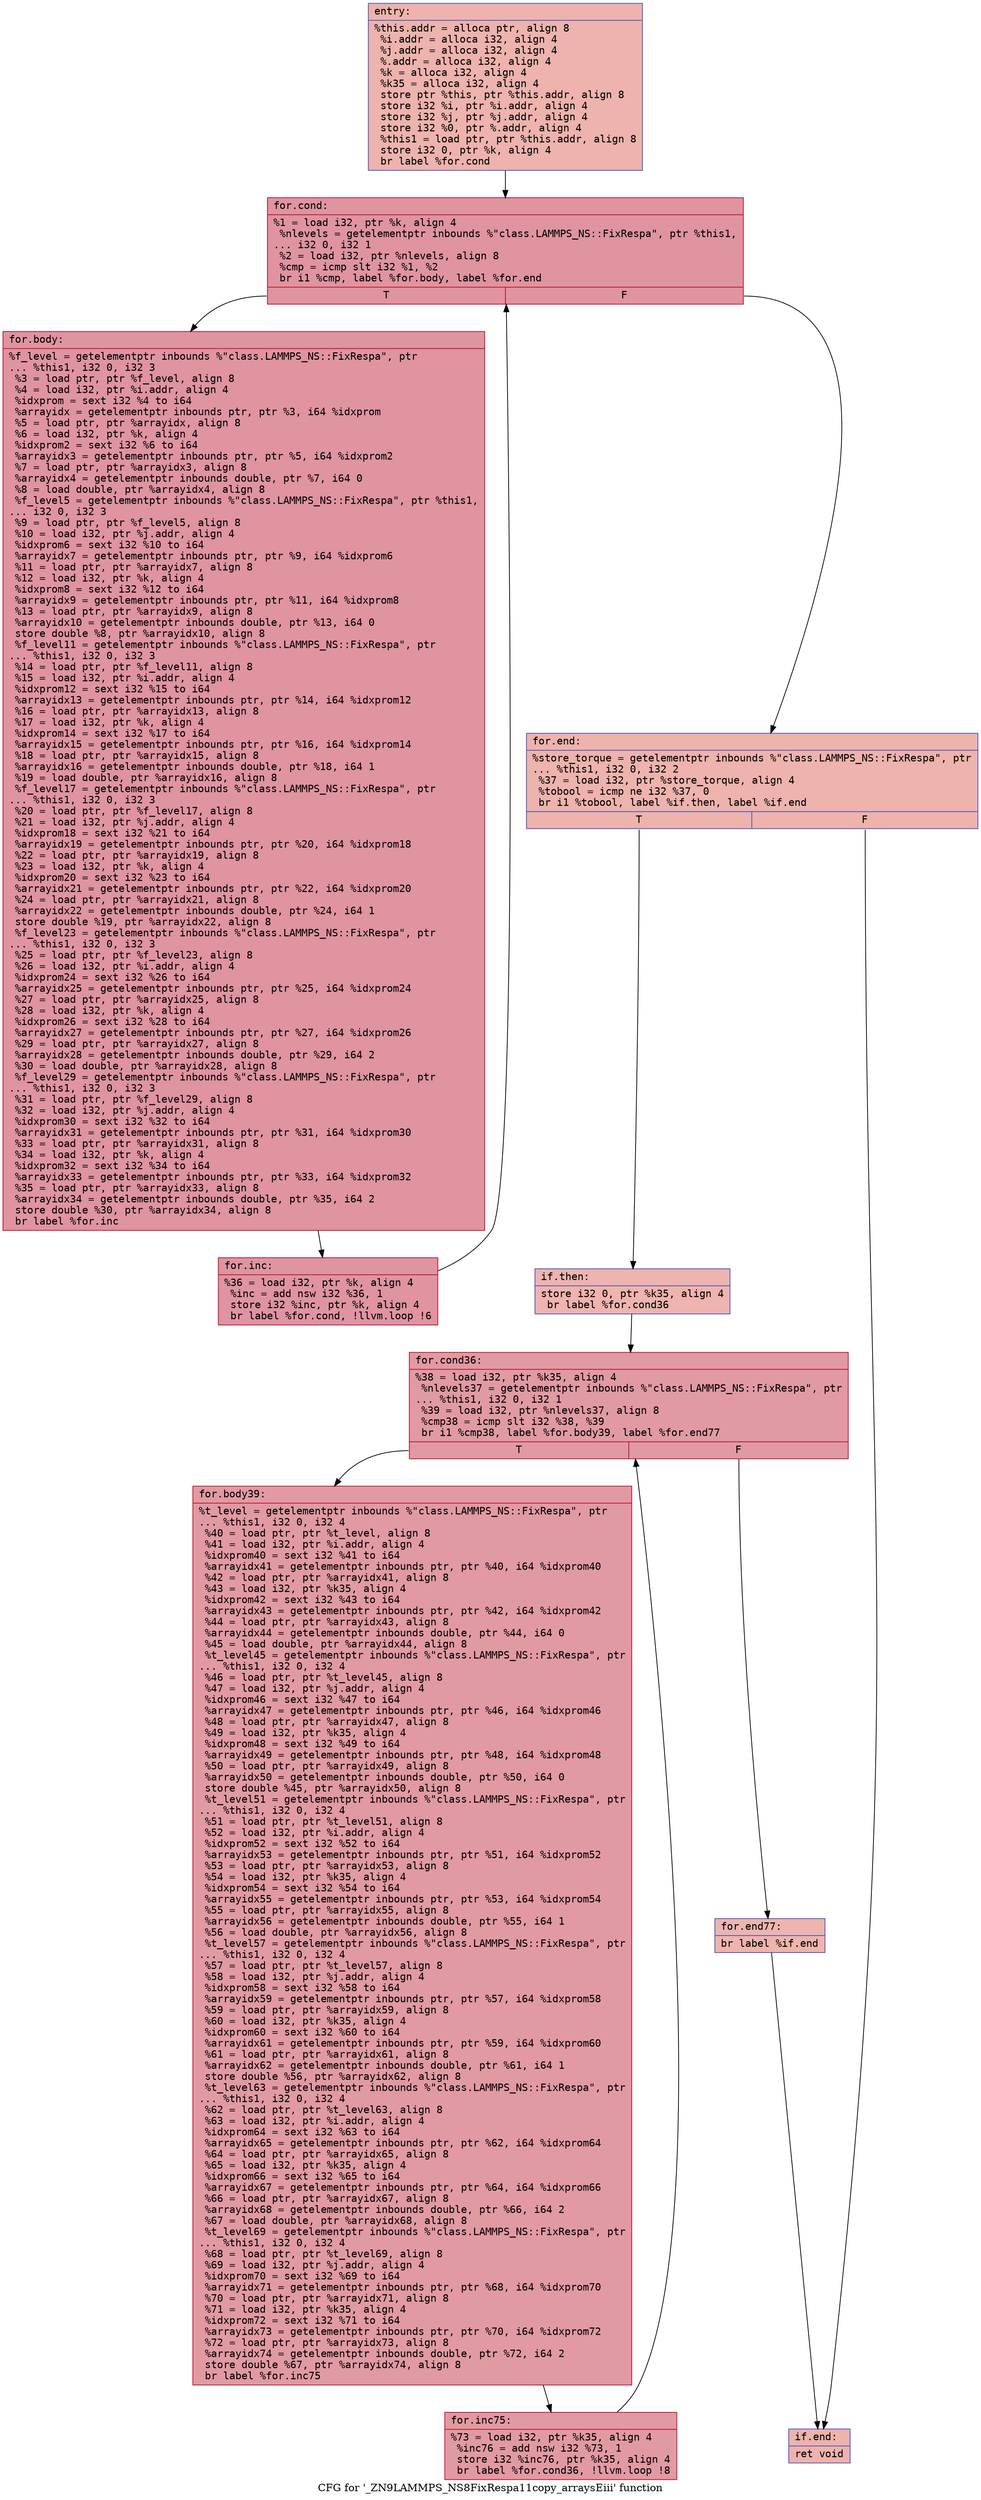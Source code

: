 digraph "CFG for '_ZN9LAMMPS_NS8FixRespa11copy_arraysEiii' function" {
	label="CFG for '_ZN9LAMMPS_NS8FixRespa11copy_arraysEiii' function";

	Node0x5625a2d05770 [shape=record,color="#3d50c3ff", style=filled, fillcolor="#d6524470" fontname="Courier",label="{entry:\l|  %this.addr = alloca ptr, align 8\l  %i.addr = alloca i32, align 4\l  %j.addr = alloca i32, align 4\l  %.addr = alloca i32, align 4\l  %k = alloca i32, align 4\l  %k35 = alloca i32, align 4\l  store ptr %this, ptr %this.addr, align 8\l  store i32 %i, ptr %i.addr, align 4\l  store i32 %j, ptr %j.addr, align 4\l  store i32 %0, ptr %.addr, align 4\l  %this1 = load ptr, ptr %this.addr, align 8\l  store i32 0, ptr %k, align 4\l  br label %for.cond\l}"];
	Node0x5625a2d05770 -> Node0x5625a2d06900[tooltip="entry -> for.cond\nProbability 100.00%" ];
	Node0x5625a2d06900 [shape=record,color="#b70d28ff", style=filled, fillcolor="#b70d2870" fontname="Courier",label="{for.cond:\l|  %1 = load i32, ptr %k, align 4\l  %nlevels = getelementptr inbounds %\"class.LAMMPS_NS::FixRespa\", ptr %this1,\l... i32 0, i32 1\l  %2 = load i32, ptr %nlevels, align 8\l  %cmp = icmp slt i32 %1, %2\l  br i1 %cmp, label %for.body, label %for.end\l|{<s0>T|<s1>F}}"];
	Node0x5625a2d06900:s0 -> Node0x5625a2d06d50[tooltip="for.cond -> for.body\nProbability 96.88%" ];
	Node0x5625a2d06900:s1 -> Node0x5625a2d06da0[tooltip="for.cond -> for.end\nProbability 3.12%" ];
	Node0x5625a2d06d50 [shape=record,color="#b70d28ff", style=filled, fillcolor="#b70d2870" fontname="Courier",label="{for.body:\l|  %f_level = getelementptr inbounds %\"class.LAMMPS_NS::FixRespa\", ptr\l... %this1, i32 0, i32 3\l  %3 = load ptr, ptr %f_level, align 8\l  %4 = load i32, ptr %i.addr, align 4\l  %idxprom = sext i32 %4 to i64\l  %arrayidx = getelementptr inbounds ptr, ptr %3, i64 %idxprom\l  %5 = load ptr, ptr %arrayidx, align 8\l  %6 = load i32, ptr %k, align 4\l  %idxprom2 = sext i32 %6 to i64\l  %arrayidx3 = getelementptr inbounds ptr, ptr %5, i64 %idxprom2\l  %7 = load ptr, ptr %arrayidx3, align 8\l  %arrayidx4 = getelementptr inbounds double, ptr %7, i64 0\l  %8 = load double, ptr %arrayidx4, align 8\l  %f_level5 = getelementptr inbounds %\"class.LAMMPS_NS::FixRespa\", ptr %this1,\l... i32 0, i32 3\l  %9 = load ptr, ptr %f_level5, align 8\l  %10 = load i32, ptr %j.addr, align 4\l  %idxprom6 = sext i32 %10 to i64\l  %arrayidx7 = getelementptr inbounds ptr, ptr %9, i64 %idxprom6\l  %11 = load ptr, ptr %arrayidx7, align 8\l  %12 = load i32, ptr %k, align 4\l  %idxprom8 = sext i32 %12 to i64\l  %arrayidx9 = getelementptr inbounds ptr, ptr %11, i64 %idxprom8\l  %13 = load ptr, ptr %arrayidx9, align 8\l  %arrayidx10 = getelementptr inbounds double, ptr %13, i64 0\l  store double %8, ptr %arrayidx10, align 8\l  %f_level11 = getelementptr inbounds %\"class.LAMMPS_NS::FixRespa\", ptr\l... %this1, i32 0, i32 3\l  %14 = load ptr, ptr %f_level11, align 8\l  %15 = load i32, ptr %i.addr, align 4\l  %idxprom12 = sext i32 %15 to i64\l  %arrayidx13 = getelementptr inbounds ptr, ptr %14, i64 %idxprom12\l  %16 = load ptr, ptr %arrayidx13, align 8\l  %17 = load i32, ptr %k, align 4\l  %idxprom14 = sext i32 %17 to i64\l  %arrayidx15 = getelementptr inbounds ptr, ptr %16, i64 %idxprom14\l  %18 = load ptr, ptr %arrayidx15, align 8\l  %arrayidx16 = getelementptr inbounds double, ptr %18, i64 1\l  %19 = load double, ptr %arrayidx16, align 8\l  %f_level17 = getelementptr inbounds %\"class.LAMMPS_NS::FixRespa\", ptr\l... %this1, i32 0, i32 3\l  %20 = load ptr, ptr %f_level17, align 8\l  %21 = load i32, ptr %j.addr, align 4\l  %idxprom18 = sext i32 %21 to i64\l  %arrayidx19 = getelementptr inbounds ptr, ptr %20, i64 %idxprom18\l  %22 = load ptr, ptr %arrayidx19, align 8\l  %23 = load i32, ptr %k, align 4\l  %idxprom20 = sext i32 %23 to i64\l  %arrayidx21 = getelementptr inbounds ptr, ptr %22, i64 %idxprom20\l  %24 = load ptr, ptr %arrayidx21, align 8\l  %arrayidx22 = getelementptr inbounds double, ptr %24, i64 1\l  store double %19, ptr %arrayidx22, align 8\l  %f_level23 = getelementptr inbounds %\"class.LAMMPS_NS::FixRespa\", ptr\l... %this1, i32 0, i32 3\l  %25 = load ptr, ptr %f_level23, align 8\l  %26 = load i32, ptr %i.addr, align 4\l  %idxprom24 = sext i32 %26 to i64\l  %arrayidx25 = getelementptr inbounds ptr, ptr %25, i64 %idxprom24\l  %27 = load ptr, ptr %arrayidx25, align 8\l  %28 = load i32, ptr %k, align 4\l  %idxprom26 = sext i32 %28 to i64\l  %arrayidx27 = getelementptr inbounds ptr, ptr %27, i64 %idxprom26\l  %29 = load ptr, ptr %arrayidx27, align 8\l  %arrayidx28 = getelementptr inbounds double, ptr %29, i64 2\l  %30 = load double, ptr %arrayidx28, align 8\l  %f_level29 = getelementptr inbounds %\"class.LAMMPS_NS::FixRespa\", ptr\l... %this1, i32 0, i32 3\l  %31 = load ptr, ptr %f_level29, align 8\l  %32 = load i32, ptr %j.addr, align 4\l  %idxprom30 = sext i32 %32 to i64\l  %arrayidx31 = getelementptr inbounds ptr, ptr %31, i64 %idxprom30\l  %33 = load ptr, ptr %arrayidx31, align 8\l  %34 = load i32, ptr %k, align 4\l  %idxprom32 = sext i32 %34 to i64\l  %arrayidx33 = getelementptr inbounds ptr, ptr %33, i64 %idxprom32\l  %35 = load ptr, ptr %arrayidx33, align 8\l  %arrayidx34 = getelementptr inbounds double, ptr %35, i64 2\l  store double %30, ptr %arrayidx34, align 8\l  br label %for.inc\l}"];
	Node0x5625a2d06d50 -> Node0x5625a2d0a630[tooltip="for.body -> for.inc\nProbability 100.00%" ];
	Node0x5625a2d0a630 [shape=record,color="#b70d28ff", style=filled, fillcolor="#b70d2870" fontname="Courier",label="{for.inc:\l|  %36 = load i32, ptr %k, align 4\l  %inc = add nsw i32 %36, 1\l  store i32 %inc, ptr %k, align 4\l  br label %for.cond, !llvm.loop !6\l}"];
	Node0x5625a2d0a630 -> Node0x5625a2d06900[tooltip="for.inc -> for.cond\nProbability 100.00%" ];
	Node0x5625a2d06da0 [shape=record,color="#3d50c3ff", style=filled, fillcolor="#d6524470" fontname="Courier",label="{for.end:\l|  %store_torque = getelementptr inbounds %\"class.LAMMPS_NS::FixRespa\", ptr\l... %this1, i32 0, i32 2\l  %37 = load i32, ptr %store_torque, align 4\l  %tobool = icmp ne i32 %37, 0\l  br i1 %tobool, label %if.then, label %if.end\l|{<s0>T|<s1>F}}"];
	Node0x5625a2d06da0:s0 -> Node0x5625a2d0ac80[tooltip="for.end -> if.then\nProbability 62.50%" ];
	Node0x5625a2d06da0:s1 -> Node0x5625a2d0acf0[tooltip="for.end -> if.end\nProbability 37.50%" ];
	Node0x5625a2d0ac80 [shape=record,color="#3d50c3ff", style=filled, fillcolor="#d8564670" fontname="Courier",label="{if.then:\l|  store i32 0, ptr %k35, align 4\l  br label %for.cond36\l}"];
	Node0x5625a2d0ac80 -> Node0x5625a2d0aeb0[tooltip="if.then -> for.cond36\nProbability 100.00%" ];
	Node0x5625a2d0aeb0 [shape=record,color="#b70d28ff", style=filled, fillcolor="#bb1b2c70" fontname="Courier",label="{for.cond36:\l|  %38 = load i32, ptr %k35, align 4\l  %nlevels37 = getelementptr inbounds %\"class.LAMMPS_NS::FixRespa\", ptr\l... %this1, i32 0, i32 1\l  %39 = load i32, ptr %nlevels37, align 8\l  %cmp38 = icmp slt i32 %38, %39\l  br i1 %cmp38, label %for.body39, label %for.end77\l|{<s0>T|<s1>F}}"];
	Node0x5625a2d0aeb0:s0 -> Node0x5625a2d0b240[tooltip="for.cond36 -> for.body39\nProbability 96.88%" ];
	Node0x5625a2d0aeb0:s1 -> Node0x5625a2d0b2c0[tooltip="for.cond36 -> for.end77\nProbability 3.12%" ];
	Node0x5625a2d0b240 [shape=record,color="#b70d28ff", style=filled, fillcolor="#bb1b2c70" fontname="Courier",label="{for.body39:\l|  %t_level = getelementptr inbounds %\"class.LAMMPS_NS::FixRespa\", ptr\l... %this1, i32 0, i32 4\l  %40 = load ptr, ptr %t_level, align 8\l  %41 = load i32, ptr %i.addr, align 4\l  %idxprom40 = sext i32 %41 to i64\l  %arrayidx41 = getelementptr inbounds ptr, ptr %40, i64 %idxprom40\l  %42 = load ptr, ptr %arrayidx41, align 8\l  %43 = load i32, ptr %k35, align 4\l  %idxprom42 = sext i32 %43 to i64\l  %arrayidx43 = getelementptr inbounds ptr, ptr %42, i64 %idxprom42\l  %44 = load ptr, ptr %arrayidx43, align 8\l  %arrayidx44 = getelementptr inbounds double, ptr %44, i64 0\l  %45 = load double, ptr %arrayidx44, align 8\l  %t_level45 = getelementptr inbounds %\"class.LAMMPS_NS::FixRespa\", ptr\l... %this1, i32 0, i32 4\l  %46 = load ptr, ptr %t_level45, align 8\l  %47 = load i32, ptr %j.addr, align 4\l  %idxprom46 = sext i32 %47 to i64\l  %arrayidx47 = getelementptr inbounds ptr, ptr %46, i64 %idxprom46\l  %48 = load ptr, ptr %arrayidx47, align 8\l  %49 = load i32, ptr %k35, align 4\l  %idxprom48 = sext i32 %49 to i64\l  %arrayidx49 = getelementptr inbounds ptr, ptr %48, i64 %idxprom48\l  %50 = load ptr, ptr %arrayidx49, align 8\l  %arrayidx50 = getelementptr inbounds double, ptr %50, i64 0\l  store double %45, ptr %arrayidx50, align 8\l  %t_level51 = getelementptr inbounds %\"class.LAMMPS_NS::FixRespa\", ptr\l... %this1, i32 0, i32 4\l  %51 = load ptr, ptr %t_level51, align 8\l  %52 = load i32, ptr %i.addr, align 4\l  %idxprom52 = sext i32 %52 to i64\l  %arrayidx53 = getelementptr inbounds ptr, ptr %51, i64 %idxprom52\l  %53 = load ptr, ptr %arrayidx53, align 8\l  %54 = load i32, ptr %k35, align 4\l  %idxprom54 = sext i32 %54 to i64\l  %arrayidx55 = getelementptr inbounds ptr, ptr %53, i64 %idxprom54\l  %55 = load ptr, ptr %arrayidx55, align 8\l  %arrayidx56 = getelementptr inbounds double, ptr %55, i64 1\l  %56 = load double, ptr %arrayidx56, align 8\l  %t_level57 = getelementptr inbounds %\"class.LAMMPS_NS::FixRespa\", ptr\l... %this1, i32 0, i32 4\l  %57 = load ptr, ptr %t_level57, align 8\l  %58 = load i32, ptr %j.addr, align 4\l  %idxprom58 = sext i32 %58 to i64\l  %arrayidx59 = getelementptr inbounds ptr, ptr %57, i64 %idxprom58\l  %59 = load ptr, ptr %arrayidx59, align 8\l  %60 = load i32, ptr %k35, align 4\l  %idxprom60 = sext i32 %60 to i64\l  %arrayidx61 = getelementptr inbounds ptr, ptr %59, i64 %idxprom60\l  %61 = load ptr, ptr %arrayidx61, align 8\l  %arrayidx62 = getelementptr inbounds double, ptr %61, i64 1\l  store double %56, ptr %arrayidx62, align 8\l  %t_level63 = getelementptr inbounds %\"class.LAMMPS_NS::FixRespa\", ptr\l... %this1, i32 0, i32 4\l  %62 = load ptr, ptr %t_level63, align 8\l  %63 = load i32, ptr %i.addr, align 4\l  %idxprom64 = sext i32 %63 to i64\l  %arrayidx65 = getelementptr inbounds ptr, ptr %62, i64 %idxprom64\l  %64 = load ptr, ptr %arrayidx65, align 8\l  %65 = load i32, ptr %k35, align 4\l  %idxprom66 = sext i32 %65 to i64\l  %arrayidx67 = getelementptr inbounds ptr, ptr %64, i64 %idxprom66\l  %66 = load ptr, ptr %arrayidx67, align 8\l  %arrayidx68 = getelementptr inbounds double, ptr %66, i64 2\l  %67 = load double, ptr %arrayidx68, align 8\l  %t_level69 = getelementptr inbounds %\"class.LAMMPS_NS::FixRespa\", ptr\l... %this1, i32 0, i32 4\l  %68 = load ptr, ptr %t_level69, align 8\l  %69 = load i32, ptr %j.addr, align 4\l  %idxprom70 = sext i32 %69 to i64\l  %arrayidx71 = getelementptr inbounds ptr, ptr %68, i64 %idxprom70\l  %70 = load ptr, ptr %arrayidx71, align 8\l  %71 = load i32, ptr %k35, align 4\l  %idxprom72 = sext i32 %71 to i64\l  %arrayidx73 = getelementptr inbounds ptr, ptr %70, i64 %idxprom72\l  %72 = load ptr, ptr %arrayidx73, align 8\l  %arrayidx74 = getelementptr inbounds double, ptr %72, i64 2\l  store double %67, ptr %arrayidx74, align 8\l  br label %for.inc75\l}"];
	Node0x5625a2d0b240 -> Node0x5625a2d09e70[tooltip="for.body39 -> for.inc75\nProbability 100.00%" ];
	Node0x5625a2d09e70 [shape=record,color="#b70d28ff", style=filled, fillcolor="#bb1b2c70" fontname="Courier",label="{for.inc75:\l|  %73 = load i32, ptr %k35, align 4\l  %inc76 = add nsw i32 %73, 1\l  store i32 %inc76, ptr %k35, align 4\l  br label %for.cond36, !llvm.loop !8\l}"];
	Node0x5625a2d09e70 -> Node0x5625a2d0aeb0[tooltip="for.inc75 -> for.cond36\nProbability 100.00%" ];
	Node0x5625a2d0b2c0 [shape=record,color="#3d50c3ff", style=filled, fillcolor="#d8564670" fontname="Courier",label="{for.end77:\l|  br label %if.end\l}"];
	Node0x5625a2d0b2c0 -> Node0x5625a2d0acf0[tooltip="for.end77 -> if.end\nProbability 100.00%" ];
	Node0x5625a2d0acf0 [shape=record,color="#3d50c3ff", style=filled, fillcolor="#d6524470" fontname="Courier",label="{if.end:\l|  ret void\l}"];
}
